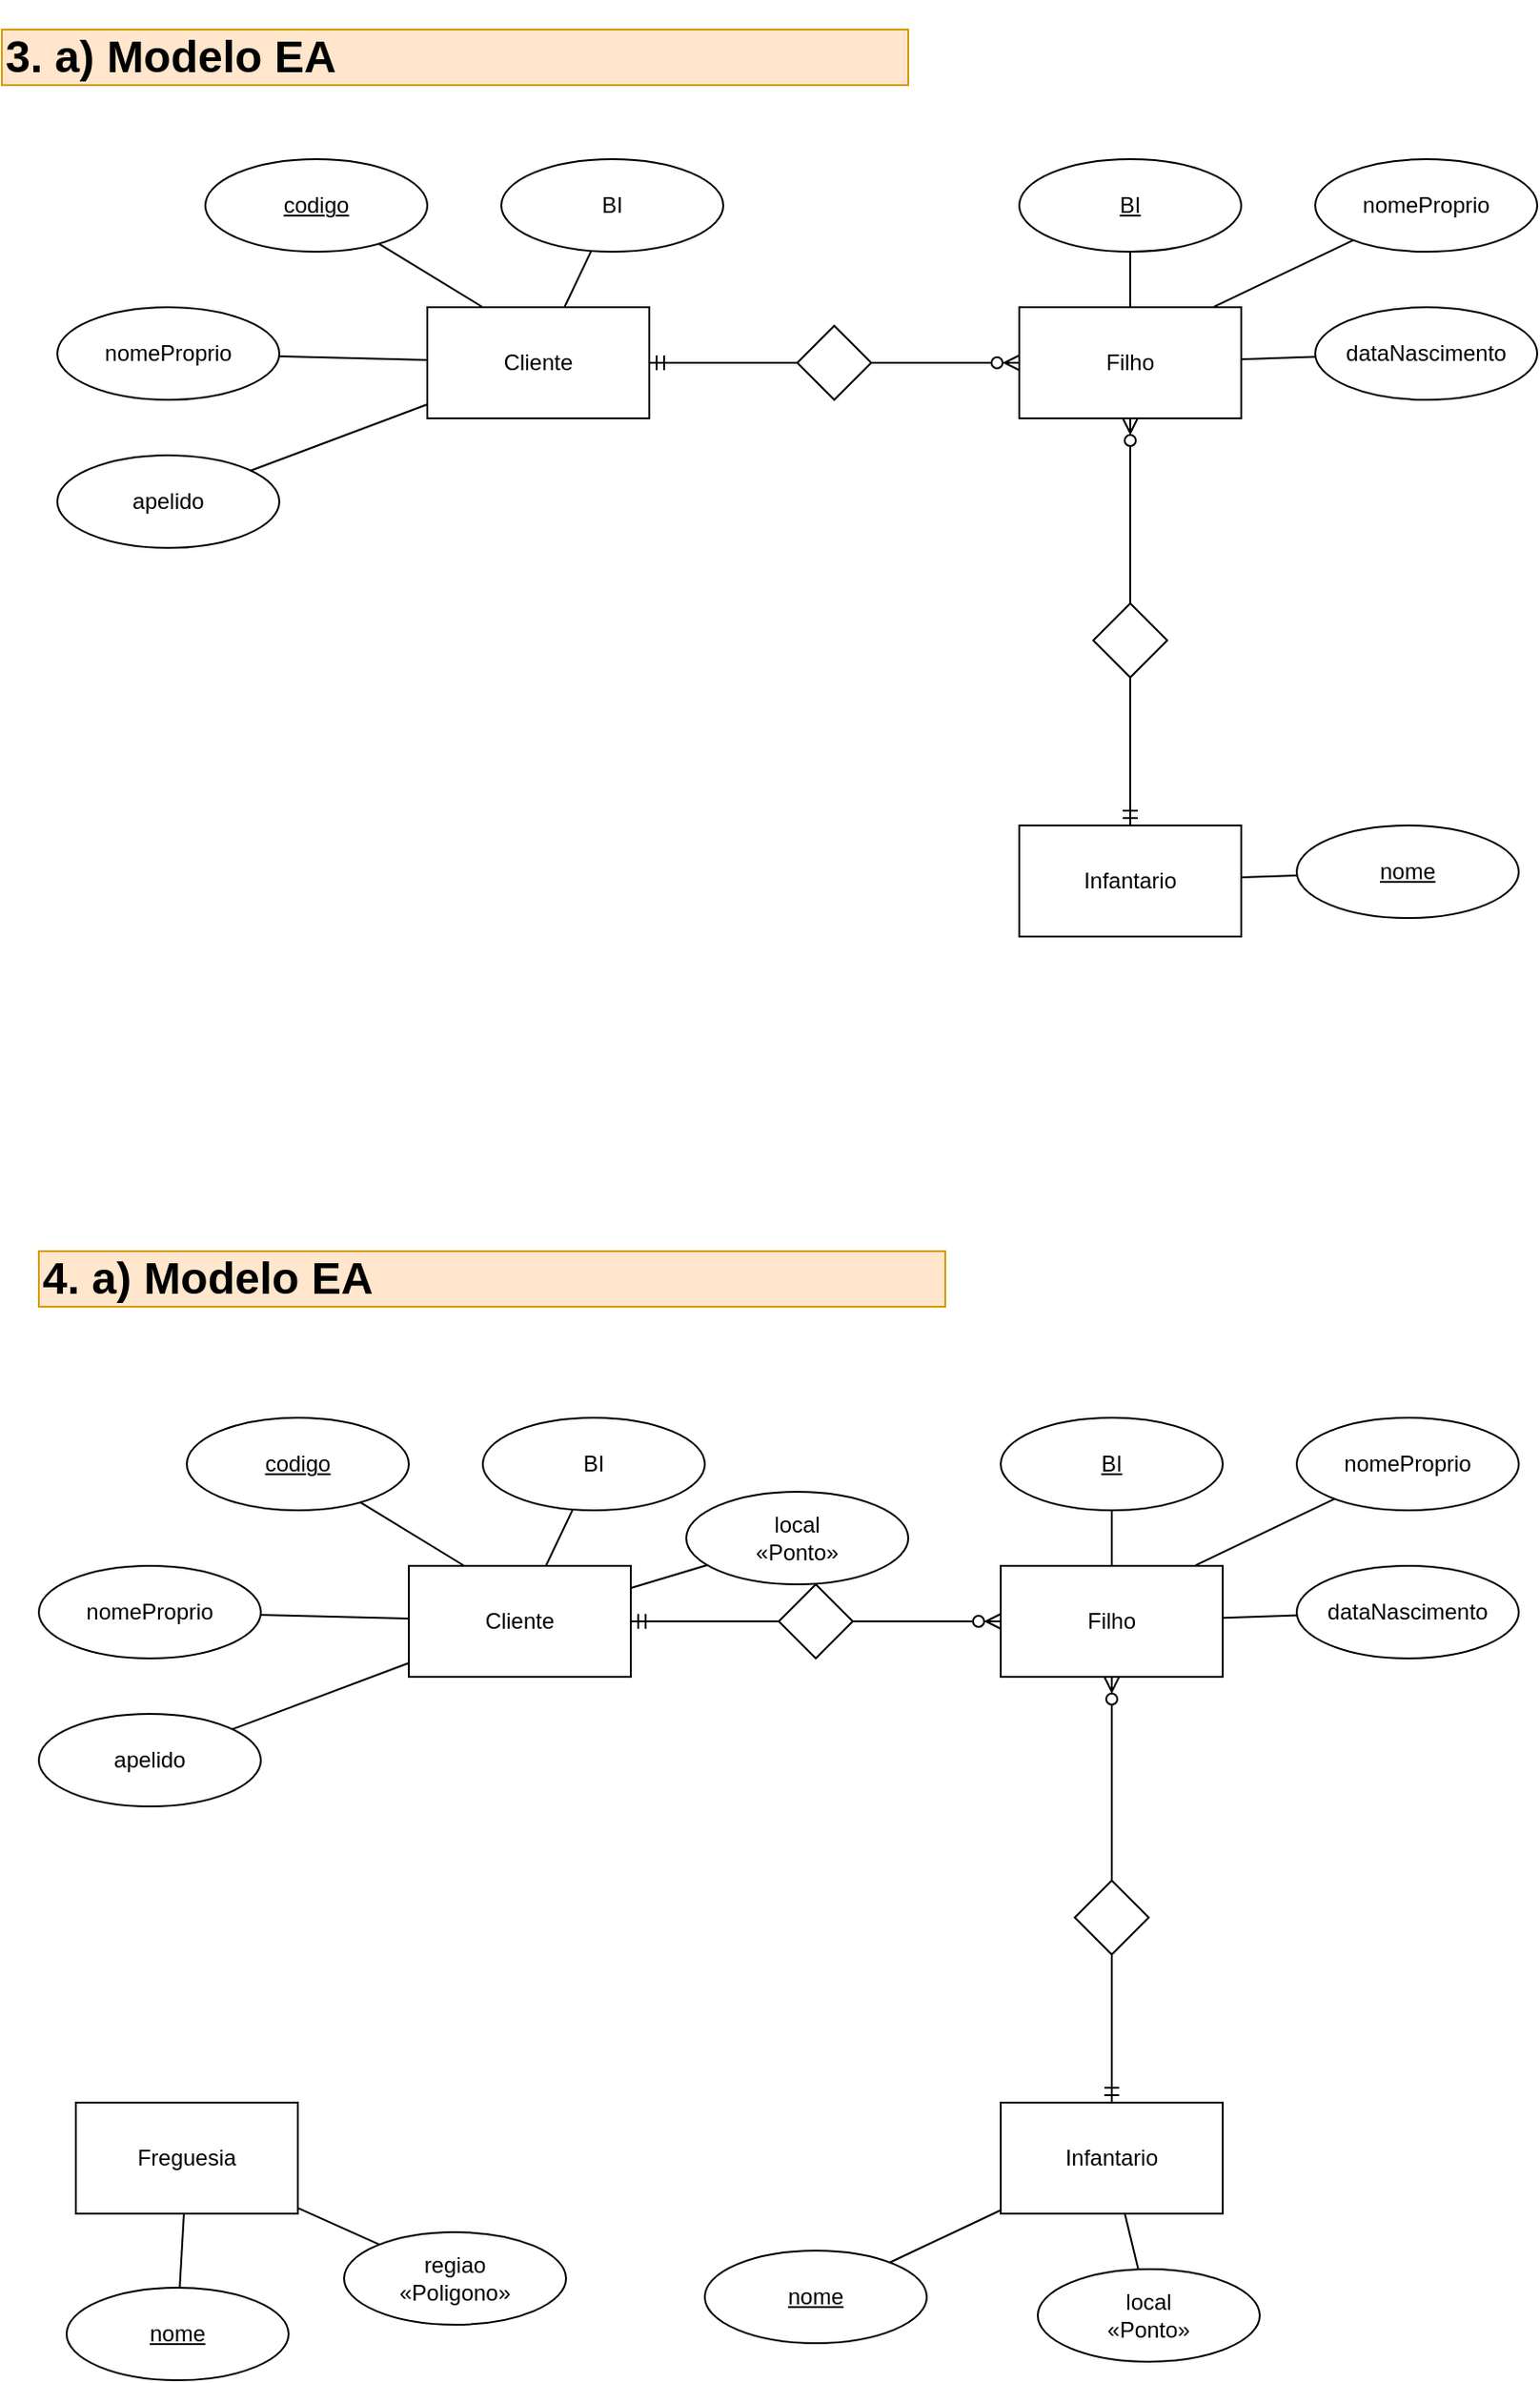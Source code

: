 <mxfile version="24.7.16">
  <diagram name="Page-1" id="2v0eUFLStaLlqNolDhwN">
    <mxGraphModel dx="2488" dy="1989" grid="1" gridSize="10" guides="1" tooltips="1" connect="1" arrows="1" fold="1" page="1" pageScale="1" pageWidth="850" pageHeight="1100" math="0" shadow="0">
      <root>
        <mxCell id="0" />
        <mxCell id="1" parent="0" />
        <mxCell id="yBAQvMuHU4juRR_LKYGV-24" value="&lt;h1&gt;3. a) Modelo EA&lt;/h1&gt;" style="text;html=1;align=left;verticalAlign=middle;whiteSpace=wrap;rounded=0;fillColor=#ffe6cc;strokeColor=#d79b00;" vertex="1" parent="1">
          <mxGeometry x="-120" y="-50" width="490" height="30" as="geometry" />
        </mxCell>
        <mxCell id="yBAQvMuHU4juRR_LKYGV-25" value="Cliente" style="rounded=0;whiteSpace=wrap;html=1;" vertex="1" parent="1">
          <mxGeometry x="100" y="780" width="120" height="60" as="geometry" />
        </mxCell>
        <mxCell id="yBAQvMuHU4juRR_LKYGV-26" value="&lt;u&gt;codigo&lt;/u&gt;" style="ellipse;whiteSpace=wrap;html=1;" vertex="1" parent="1">
          <mxGeometry x="-20" y="700" width="120" height="50" as="geometry" />
        </mxCell>
        <mxCell id="yBAQvMuHU4juRR_LKYGV-27" style="rounded=0;orthogonalLoop=1;jettySize=auto;html=1;endArrow=none;endFill=0;" edge="1" source="yBAQvMuHU4juRR_LKYGV-28" target="yBAQvMuHU4juRR_LKYGV-25" parent="1">
          <mxGeometry relative="1" as="geometry" />
        </mxCell>
        <mxCell id="yBAQvMuHU4juRR_LKYGV-28" value="BI" style="ellipse;whiteSpace=wrap;html=1;" vertex="1" parent="1">
          <mxGeometry x="140" y="700" width="120" height="50" as="geometry" />
        </mxCell>
        <mxCell id="yBAQvMuHU4juRR_LKYGV-29" style="rounded=0;orthogonalLoop=1;jettySize=auto;html=1;endArrow=none;endFill=0;" edge="1" source="yBAQvMuHU4juRR_LKYGV-30" target="yBAQvMuHU4juRR_LKYGV-25" parent="1">
          <mxGeometry relative="1" as="geometry" />
        </mxCell>
        <mxCell id="yBAQvMuHU4juRR_LKYGV-30" value="nomeProprio" style="ellipse;whiteSpace=wrap;html=1;" vertex="1" parent="1">
          <mxGeometry x="-100" y="780" width="120" height="50" as="geometry" />
        </mxCell>
        <mxCell id="yBAQvMuHU4juRR_LKYGV-31" style="rounded=0;orthogonalLoop=1;jettySize=auto;html=1;endArrow=none;endFill=0;" edge="1" source="yBAQvMuHU4juRR_LKYGV-32" target="yBAQvMuHU4juRR_LKYGV-25" parent="1">
          <mxGeometry relative="1" as="geometry" />
        </mxCell>
        <mxCell id="yBAQvMuHU4juRR_LKYGV-32" value="apelido" style="ellipse;whiteSpace=wrap;html=1;" vertex="1" parent="1">
          <mxGeometry x="-100" y="860" width="120" height="50" as="geometry" />
        </mxCell>
        <mxCell id="yBAQvMuHU4juRR_LKYGV-33" value="Filho" style="rounded=0;whiteSpace=wrap;html=1;" vertex="1" parent="1">
          <mxGeometry x="420" y="780" width="120" height="60" as="geometry" />
        </mxCell>
        <mxCell id="yBAQvMuHU4juRR_LKYGV-34" style="rounded=0;orthogonalLoop=1;jettySize=auto;html=1;entryX=0.25;entryY=0;entryDx=0;entryDy=0;endArrow=none;endFill=0;" edge="1" source="yBAQvMuHU4juRR_LKYGV-26" target="yBAQvMuHU4juRR_LKYGV-25" parent="1">
          <mxGeometry relative="1" as="geometry" />
        </mxCell>
        <mxCell id="yBAQvMuHU4juRR_LKYGV-35" style="edgeStyle=orthogonalEdgeStyle;rounded=0;orthogonalLoop=1;jettySize=auto;html=1;entryX=1;entryY=0.5;entryDx=0;entryDy=0;endArrow=ERmandOne;endFill=0;" edge="1" source="yBAQvMuHU4juRR_LKYGV-37" target="yBAQvMuHU4juRR_LKYGV-25" parent="1">
          <mxGeometry relative="1" as="geometry" />
        </mxCell>
        <mxCell id="yBAQvMuHU4juRR_LKYGV-36" style="edgeStyle=orthogonalEdgeStyle;rounded=0;orthogonalLoop=1;jettySize=auto;html=1;endArrow=ERzeroToMany;endFill=0;" edge="1" source="yBAQvMuHU4juRR_LKYGV-37" target="yBAQvMuHU4juRR_LKYGV-33" parent="1">
          <mxGeometry relative="1" as="geometry" />
        </mxCell>
        <mxCell id="yBAQvMuHU4juRR_LKYGV-37" value="" style="rhombus;whiteSpace=wrap;html=1;" vertex="1" parent="1">
          <mxGeometry x="300" y="790" width="40" height="40" as="geometry" />
        </mxCell>
        <mxCell id="yBAQvMuHU4juRR_LKYGV-38" value="nomeProprio" style="ellipse;whiteSpace=wrap;html=1;" vertex="1" parent="1">
          <mxGeometry x="580" y="700" width="120" height="50" as="geometry" />
        </mxCell>
        <mxCell id="yBAQvMuHU4juRR_LKYGV-39" style="rounded=0;orthogonalLoop=1;jettySize=auto;html=1;endArrow=none;endFill=0;" edge="1" source="yBAQvMuHU4juRR_LKYGV-40" target="yBAQvMuHU4juRR_LKYGV-33" parent="1">
          <mxGeometry relative="1" as="geometry" />
        </mxCell>
        <mxCell id="yBAQvMuHU4juRR_LKYGV-40" value="dataNascimento" style="ellipse;whiteSpace=wrap;html=1;" vertex="1" parent="1">
          <mxGeometry x="580" y="780" width="120" height="50" as="geometry" />
        </mxCell>
        <mxCell id="yBAQvMuHU4juRR_LKYGV-41" style="rounded=0;orthogonalLoop=1;jettySize=auto;html=1;entryX=0.5;entryY=0;entryDx=0;entryDy=0;endArrow=none;endFill=0;" edge="1" source="yBAQvMuHU4juRR_LKYGV-42" target="yBAQvMuHU4juRR_LKYGV-33" parent="1">
          <mxGeometry relative="1" as="geometry" />
        </mxCell>
        <mxCell id="yBAQvMuHU4juRR_LKYGV-42" value="&lt;u&gt;BI&lt;/u&gt;" style="ellipse;whiteSpace=wrap;html=1;" vertex="1" parent="1">
          <mxGeometry x="420" y="700" width="120" height="50" as="geometry" />
        </mxCell>
        <mxCell id="yBAQvMuHU4juRR_LKYGV-43" style="rounded=0;orthogonalLoop=1;jettySize=auto;html=1;entryX=0.878;entryY=-0.006;entryDx=0;entryDy=0;entryPerimeter=0;endArrow=none;endFill=0;" edge="1" source="yBAQvMuHU4juRR_LKYGV-38" target="yBAQvMuHU4juRR_LKYGV-33" parent="1">
          <mxGeometry relative="1" as="geometry" />
        </mxCell>
        <mxCell id="yBAQvMuHU4juRR_LKYGV-44" value="Infantario" style="rounded=0;whiteSpace=wrap;html=1;" vertex="1" parent="1">
          <mxGeometry x="420" y="1070" width="120" height="60" as="geometry" />
        </mxCell>
        <mxCell id="yBAQvMuHU4juRR_LKYGV-45" style="rounded=0;orthogonalLoop=1;jettySize=auto;html=1;endArrow=none;endFill=0;" edge="1" source="yBAQvMuHU4juRR_LKYGV-46" target="yBAQvMuHU4juRR_LKYGV-44" parent="1">
          <mxGeometry relative="1" as="geometry" />
        </mxCell>
        <mxCell id="yBAQvMuHU4juRR_LKYGV-46" value="&lt;u&gt;nome&lt;/u&gt;" style="ellipse;whiteSpace=wrap;html=1;" vertex="1" parent="1">
          <mxGeometry x="260" y="1150" width="120" height="50" as="geometry" />
        </mxCell>
        <mxCell id="yBAQvMuHU4juRR_LKYGV-47" value="&lt;h1&gt;4. a) Modelo EA&lt;/h1&gt;" style="text;html=1;align=left;verticalAlign=middle;whiteSpace=wrap;rounded=0;fillColor=#ffe6cc;strokeColor=#d79b00;" vertex="1" parent="1">
          <mxGeometry x="-100" y="610" width="490" height="30" as="geometry" />
        </mxCell>
        <mxCell id="yBAQvMuHU4juRR_LKYGV-48" value="Freguesia" style="rounded=0;whiteSpace=wrap;html=1;" vertex="1" parent="1">
          <mxGeometry x="-80" y="1070" width="120" height="60" as="geometry" />
        </mxCell>
        <mxCell id="yBAQvMuHU4juRR_LKYGV-50" style="rounded=0;orthogonalLoop=1;jettySize=auto;html=1;endArrow=none;endFill=0;" edge="1" parent="1" source="yBAQvMuHU4juRR_LKYGV-49" target="yBAQvMuHU4juRR_LKYGV-48">
          <mxGeometry relative="1" as="geometry" />
        </mxCell>
        <mxCell id="yBAQvMuHU4juRR_LKYGV-49" value="&lt;u&gt;nome&lt;/u&gt;" style="ellipse;whiteSpace=wrap;html=1;" vertex="1" parent="1">
          <mxGeometry x="-85" y="1170" width="120" height="50" as="geometry" />
        </mxCell>
        <mxCell id="yBAQvMuHU4juRR_LKYGV-56" style="rounded=0;orthogonalLoop=1;jettySize=auto;html=1;endArrow=none;endFill=0;" edge="1" parent="1" source="yBAQvMuHU4juRR_LKYGV-51" target="yBAQvMuHU4juRR_LKYGV-48">
          <mxGeometry relative="1" as="geometry" />
        </mxCell>
        <mxCell id="yBAQvMuHU4juRR_LKYGV-51" value="regiao&lt;div&gt;«Poligono»&lt;/div&gt;" style="ellipse;whiteSpace=wrap;html=1;" vertex="1" parent="1">
          <mxGeometry x="65" y="1140" width="120" height="50" as="geometry" />
        </mxCell>
        <mxCell id="yBAQvMuHU4juRR_LKYGV-55" style="rounded=0;orthogonalLoop=1;jettySize=auto;html=1;endArrow=none;endFill=0;" edge="1" parent="1" source="yBAQvMuHU4juRR_LKYGV-52" target="yBAQvMuHU4juRR_LKYGV-44">
          <mxGeometry relative="1" as="geometry" />
        </mxCell>
        <mxCell id="yBAQvMuHU4juRR_LKYGV-52" value="local&lt;div&gt;«Ponto»&lt;/div&gt;" style="ellipse;whiteSpace=wrap;html=1;" vertex="1" parent="1">
          <mxGeometry x="440" y="1160" width="120" height="50" as="geometry" />
        </mxCell>
        <mxCell id="yBAQvMuHU4juRR_LKYGV-54" style="rounded=0;orthogonalLoop=1;jettySize=auto;html=1;endArrow=none;endFill=0;" edge="1" parent="1" source="yBAQvMuHU4juRR_LKYGV-53" target="yBAQvMuHU4juRR_LKYGV-25">
          <mxGeometry relative="1" as="geometry" />
        </mxCell>
        <mxCell id="yBAQvMuHU4juRR_LKYGV-53" value="local&lt;div&gt;«Ponto»&lt;/div&gt;" style="ellipse;whiteSpace=wrap;html=1;" vertex="1" parent="1">
          <mxGeometry x="250" y="740" width="120" height="50" as="geometry" />
        </mxCell>
        <mxCell id="yBAQvMuHU4juRR_LKYGV-58" style="rounded=0;orthogonalLoop=1;jettySize=auto;html=1;endArrow=ERzeroToMany;endFill=0;entryX=0.5;entryY=1;entryDx=0;entryDy=0;" edge="1" parent="1" source="yBAQvMuHU4juRR_LKYGV-57" target="yBAQvMuHU4juRR_LKYGV-33">
          <mxGeometry relative="1" as="geometry" />
        </mxCell>
        <mxCell id="yBAQvMuHU4juRR_LKYGV-60" style="rounded=0;orthogonalLoop=1;jettySize=auto;html=1;entryX=0.5;entryY=0;entryDx=0;entryDy=0;endArrow=ERmandOne;endFill=0;" edge="1" parent="1" source="yBAQvMuHU4juRR_LKYGV-57" target="yBAQvMuHU4juRR_LKYGV-44">
          <mxGeometry relative="1" as="geometry" />
        </mxCell>
        <mxCell id="yBAQvMuHU4juRR_LKYGV-57" value="" style="rhombus;whiteSpace=wrap;html=1;" vertex="1" parent="1">
          <mxGeometry x="460" y="950" width="40" height="40" as="geometry" />
        </mxCell>
        <mxCell id="yBAQvMuHU4juRR_LKYGV-61" value="Cliente" style="rounded=0;whiteSpace=wrap;html=1;" vertex="1" parent="1">
          <mxGeometry x="110" y="100" width="120" height="60" as="geometry" />
        </mxCell>
        <mxCell id="yBAQvMuHU4juRR_LKYGV-62" value="&lt;u&gt;codigo&lt;/u&gt;" style="ellipse;whiteSpace=wrap;html=1;" vertex="1" parent="1">
          <mxGeometry x="-10" y="20" width="120" height="50" as="geometry" />
        </mxCell>
        <mxCell id="yBAQvMuHU4juRR_LKYGV-63" style="rounded=0;orthogonalLoop=1;jettySize=auto;html=1;endArrow=none;endFill=0;" edge="1" parent="1" source="yBAQvMuHU4juRR_LKYGV-64" target="yBAQvMuHU4juRR_LKYGV-61">
          <mxGeometry relative="1" as="geometry" />
        </mxCell>
        <mxCell id="yBAQvMuHU4juRR_LKYGV-64" value="BI" style="ellipse;whiteSpace=wrap;html=1;" vertex="1" parent="1">
          <mxGeometry x="150" y="20" width="120" height="50" as="geometry" />
        </mxCell>
        <mxCell id="yBAQvMuHU4juRR_LKYGV-65" style="rounded=0;orthogonalLoop=1;jettySize=auto;html=1;endArrow=none;endFill=0;" edge="1" parent="1" source="yBAQvMuHU4juRR_LKYGV-66" target="yBAQvMuHU4juRR_LKYGV-61">
          <mxGeometry relative="1" as="geometry" />
        </mxCell>
        <mxCell id="yBAQvMuHU4juRR_LKYGV-66" value="nomeProprio" style="ellipse;whiteSpace=wrap;html=1;" vertex="1" parent="1">
          <mxGeometry x="-90" y="100" width="120" height="50" as="geometry" />
        </mxCell>
        <mxCell id="yBAQvMuHU4juRR_LKYGV-67" style="rounded=0;orthogonalLoop=1;jettySize=auto;html=1;endArrow=none;endFill=0;" edge="1" parent="1" source="yBAQvMuHU4juRR_LKYGV-68" target="yBAQvMuHU4juRR_LKYGV-61">
          <mxGeometry relative="1" as="geometry" />
        </mxCell>
        <mxCell id="yBAQvMuHU4juRR_LKYGV-68" value="apelido" style="ellipse;whiteSpace=wrap;html=1;" vertex="1" parent="1">
          <mxGeometry x="-90" y="180" width="120" height="50" as="geometry" />
        </mxCell>
        <mxCell id="yBAQvMuHU4juRR_LKYGV-69" value="Filho" style="rounded=0;whiteSpace=wrap;html=1;" vertex="1" parent="1">
          <mxGeometry x="430" y="100" width="120" height="60" as="geometry" />
        </mxCell>
        <mxCell id="yBAQvMuHU4juRR_LKYGV-70" style="rounded=0;orthogonalLoop=1;jettySize=auto;html=1;entryX=0.25;entryY=0;entryDx=0;entryDy=0;endArrow=none;endFill=0;" edge="1" parent="1" source="yBAQvMuHU4juRR_LKYGV-62" target="yBAQvMuHU4juRR_LKYGV-61">
          <mxGeometry relative="1" as="geometry" />
        </mxCell>
        <mxCell id="yBAQvMuHU4juRR_LKYGV-71" style="edgeStyle=orthogonalEdgeStyle;rounded=0;orthogonalLoop=1;jettySize=auto;html=1;entryX=1;entryY=0.5;entryDx=0;entryDy=0;endArrow=ERmandOne;endFill=0;" edge="1" parent="1" source="yBAQvMuHU4juRR_LKYGV-73" target="yBAQvMuHU4juRR_LKYGV-61">
          <mxGeometry relative="1" as="geometry" />
        </mxCell>
        <mxCell id="yBAQvMuHU4juRR_LKYGV-72" style="edgeStyle=orthogonalEdgeStyle;rounded=0;orthogonalLoop=1;jettySize=auto;html=1;endArrow=ERzeroToMany;endFill=0;" edge="1" parent="1" source="yBAQvMuHU4juRR_LKYGV-73" target="yBAQvMuHU4juRR_LKYGV-69">
          <mxGeometry relative="1" as="geometry" />
        </mxCell>
        <mxCell id="yBAQvMuHU4juRR_LKYGV-73" value="" style="rhombus;whiteSpace=wrap;html=1;" vertex="1" parent="1">
          <mxGeometry x="310" y="110" width="40" height="40" as="geometry" />
        </mxCell>
        <mxCell id="yBAQvMuHU4juRR_LKYGV-74" value="nomeProprio" style="ellipse;whiteSpace=wrap;html=1;" vertex="1" parent="1">
          <mxGeometry x="590" y="20" width="120" height="50" as="geometry" />
        </mxCell>
        <mxCell id="yBAQvMuHU4juRR_LKYGV-75" style="rounded=0;orthogonalLoop=1;jettySize=auto;html=1;endArrow=none;endFill=0;" edge="1" parent="1" source="yBAQvMuHU4juRR_LKYGV-76" target="yBAQvMuHU4juRR_LKYGV-69">
          <mxGeometry relative="1" as="geometry" />
        </mxCell>
        <mxCell id="yBAQvMuHU4juRR_LKYGV-76" value="dataNascimento" style="ellipse;whiteSpace=wrap;html=1;" vertex="1" parent="1">
          <mxGeometry x="590" y="100" width="120" height="50" as="geometry" />
        </mxCell>
        <mxCell id="yBAQvMuHU4juRR_LKYGV-77" style="rounded=0;orthogonalLoop=1;jettySize=auto;html=1;entryX=0.5;entryY=0;entryDx=0;entryDy=0;endArrow=none;endFill=0;" edge="1" parent="1" source="yBAQvMuHU4juRR_LKYGV-78" target="yBAQvMuHU4juRR_LKYGV-69">
          <mxGeometry relative="1" as="geometry" />
        </mxCell>
        <mxCell id="yBAQvMuHU4juRR_LKYGV-78" value="&lt;u&gt;BI&lt;/u&gt;" style="ellipse;whiteSpace=wrap;html=1;" vertex="1" parent="1">
          <mxGeometry x="430" y="20" width="120" height="50" as="geometry" />
        </mxCell>
        <mxCell id="yBAQvMuHU4juRR_LKYGV-79" style="rounded=0;orthogonalLoop=1;jettySize=auto;html=1;entryX=0.878;entryY=-0.006;entryDx=0;entryDy=0;entryPerimeter=0;endArrow=none;endFill=0;" edge="1" parent="1" source="yBAQvMuHU4juRR_LKYGV-74" target="yBAQvMuHU4juRR_LKYGV-69">
          <mxGeometry relative="1" as="geometry" />
        </mxCell>
        <mxCell id="yBAQvMuHU4juRR_LKYGV-80" value="Infantario" style="rounded=0;whiteSpace=wrap;html=1;" vertex="1" parent="1">
          <mxGeometry x="430" y="380" width="120" height="60" as="geometry" />
        </mxCell>
        <mxCell id="yBAQvMuHU4juRR_LKYGV-81" style="rounded=0;orthogonalLoop=1;jettySize=auto;html=1;endArrow=none;endFill=0;" edge="1" parent="1" source="yBAQvMuHU4juRR_LKYGV-82" target="yBAQvMuHU4juRR_LKYGV-80">
          <mxGeometry relative="1" as="geometry" />
        </mxCell>
        <mxCell id="yBAQvMuHU4juRR_LKYGV-82" value="&lt;u&gt;nome&lt;/u&gt;" style="ellipse;whiteSpace=wrap;html=1;" vertex="1" parent="1">
          <mxGeometry x="580" y="380" width="120" height="50" as="geometry" />
        </mxCell>
        <mxCell id="yBAQvMuHU4juRR_LKYGV-92" style="rounded=0;orthogonalLoop=1;jettySize=auto;html=1;endArrow=ERzeroToMany;endFill=0;entryX=0.5;entryY=1;entryDx=0;entryDy=0;" edge="1" parent="1" source="yBAQvMuHU4juRR_LKYGV-94" target="yBAQvMuHU4juRR_LKYGV-69">
          <mxGeometry relative="1" as="geometry" />
        </mxCell>
        <mxCell id="yBAQvMuHU4juRR_LKYGV-93" style="rounded=0;orthogonalLoop=1;jettySize=auto;html=1;entryX=0.5;entryY=0;entryDx=0;entryDy=0;endArrow=ERmandOne;endFill=0;" edge="1" parent="1" source="yBAQvMuHU4juRR_LKYGV-94" target="yBAQvMuHU4juRR_LKYGV-80">
          <mxGeometry relative="1" as="geometry" />
        </mxCell>
        <mxCell id="yBAQvMuHU4juRR_LKYGV-94" value="" style="rhombus;whiteSpace=wrap;html=1;" vertex="1" parent="1">
          <mxGeometry x="470" y="260" width="40" height="40" as="geometry" />
        </mxCell>
      </root>
    </mxGraphModel>
  </diagram>
</mxfile>
